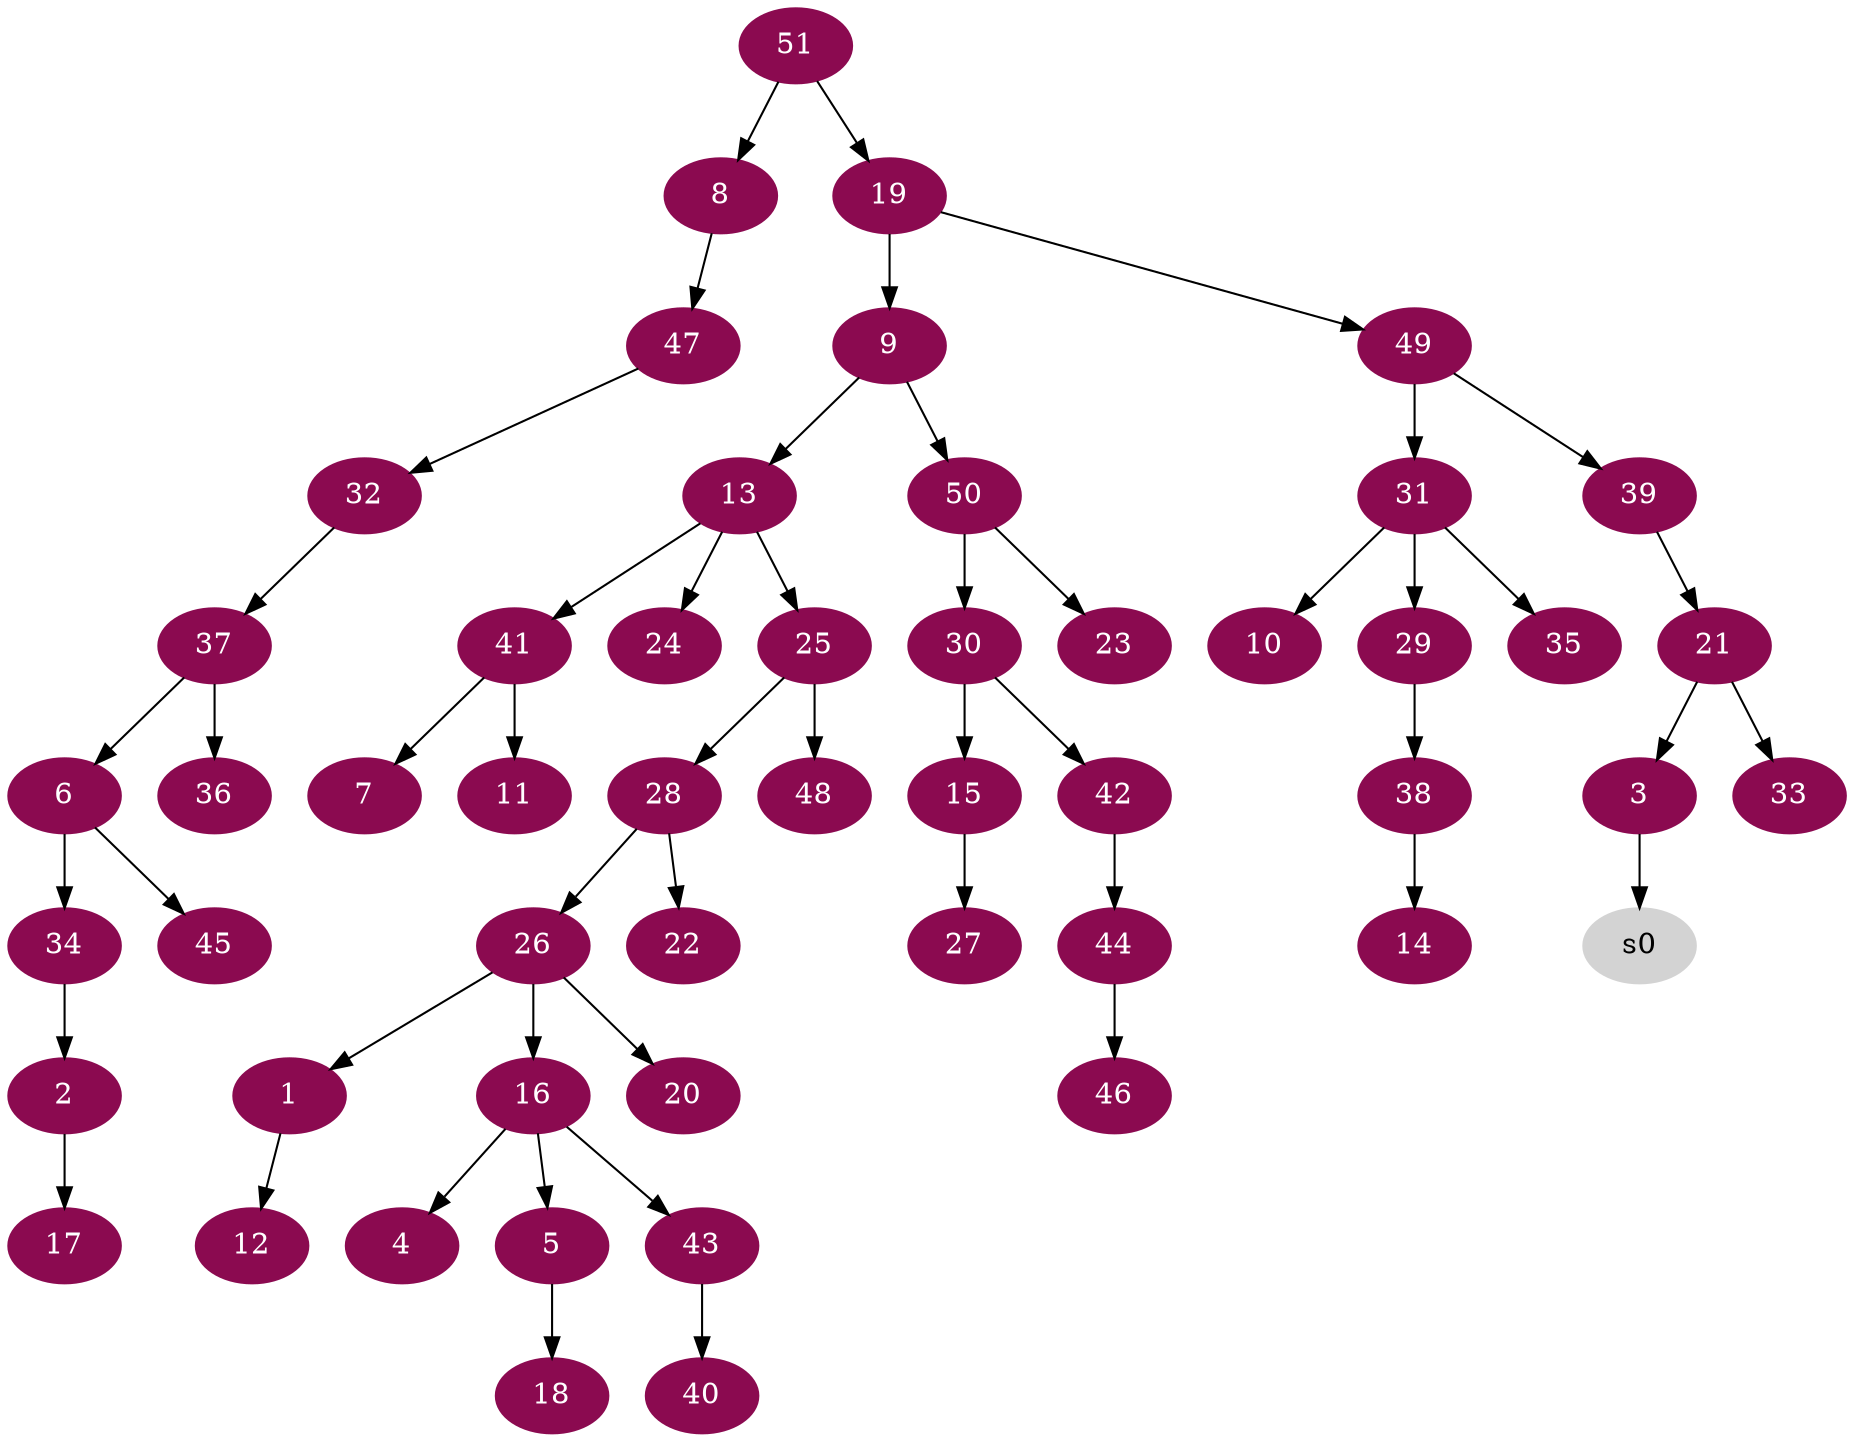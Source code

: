digraph G {
node [color=deeppink4, style=filled, fontcolor=white];
26 -> 1;
34 -> 2;
21 -> 3;
16 -> 4;
16 -> 5;
37 -> 6;
41 -> 7;
51 -> 8;
19 -> 9;
31 -> 10;
41 -> 11;
1 -> 12;
9 -> 13;
38 -> 14;
30 -> 15;
26 -> 16;
2 -> 17;
5 -> 18;
51 -> 19;
26 -> 20;
39 -> 21;
28 -> 22;
50 -> 23;
13 -> 24;
13 -> 25;
28 -> 26;
15 -> 27;
25 -> 28;
31 -> 29;
50 -> 30;
49 -> 31;
47 -> 32;
21 -> 33;
6 -> 34;
31 -> 35;
37 -> 36;
32 -> 37;
29 -> 38;
49 -> 39;
43 -> 40;
13 -> 41;
30 -> 42;
16 -> 43;
42 -> 44;
6 -> 45;
44 -> 46;
8 -> 47;
25 -> 48;
19 -> 49;
9 -> 50;
node [color=lightgrey, style=filled, fontcolor=black];
3 -> s0;
}
